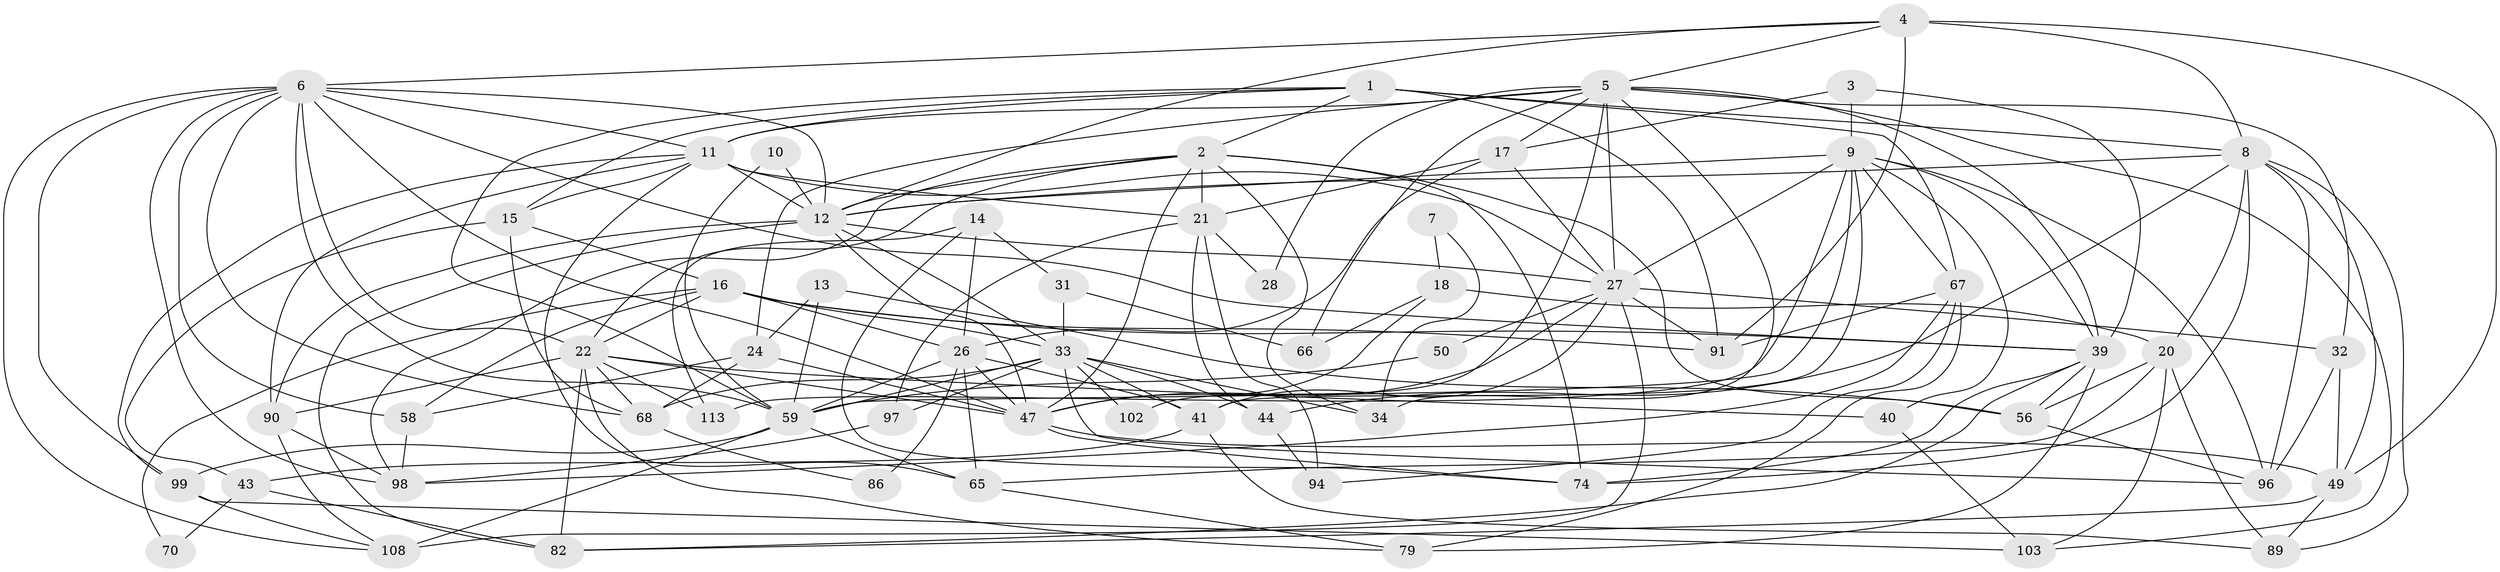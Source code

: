 // original degree distribution, {7: 0.02459016393442623, 5: 0.22131147540983606, 3: 0.2786885245901639, 2: 0.09836065573770492, 4: 0.28688524590163933, 6: 0.09016393442622951}
// Generated by graph-tools (version 1.1) at 2025/14/03/09/25 04:14:57]
// undirected, 61 vertices, 173 edges
graph export_dot {
graph [start="1"]
  node [color=gray90,style=filled];
  1 [super="+69"];
  2 [super="+45+106"];
  3;
  4 [super="+62"];
  5 [super="+25+117"];
  6 [super="+115+88+119"];
  7;
  8 [super="+84+77"];
  9 [super="+19+64"];
  10;
  11 [super="+51"];
  12 [super="+30+53"];
  13 [super="+36"];
  14 [super="+35"];
  15 [super="+95"];
  16 [super="+71"];
  17;
  18;
  20;
  21 [super="+57+23"];
  22 [super="+76+38+75"];
  24;
  26 [super="+48+29"];
  27 [super="+52+73"];
  28;
  31 [super="+61"];
  32;
  33 [super="+81+37"];
  34;
  39 [super="+42+46"];
  40 [super="+121"];
  41 [super="+93"];
  43;
  44 [super="+54"];
  47 [super="+85"];
  49 [super="+63"];
  50;
  56;
  58;
  59 [super="+80"];
  65 [super="+72"];
  66;
  67 [super="+78"];
  68 [super="+116"];
  70;
  74 [super="+107"];
  79;
  82;
  86;
  89;
  90 [super="+101"];
  91;
  94;
  96;
  97;
  98 [super="+120"];
  99;
  102;
  103;
  108 [super="+114"];
  113;
  1 -- 15;
  1 -- 8 [weight=2];
  1 -- 67;
  1 -- 91;
  1 -- 11;
  1 -- 2;
  1 -- 59;
  2 -- 56;
  2 -- 34;
  2 -- 21;
  2 -- 98;
  2 -- 74;
  2 -- 12;
  2 -- 47;
  2 -- 22;
  3 -- 17;
  3 -- 39;
  3 -- 9;
  4 -- 5;
  4 -- 6;
  4 -- 49;
  4 -- 8;
  4 -- 91;
  4 -- 12;
  5 -- 34;
  5 -- 102;
  5 -- 66;
  5 -- 103;
  5 -- 27;
  5 -- 32;
  5 -- 17;
  5 -- 24;
  5 -- 11;
  5 -- 28;
  5 -- 39;
  6 -- 58;
  6 -- 68;
  6 -- 39;
  6 -- 11;
  6 -- 98;
  6 -- 99;
  6 -- 59;
  6 -- 108;
  6 -- 47;
  6 -- 22;
  6 -- 12;
  7 -- 18;
  7 -- 34;
  8 -- 96;
  8 -- 44;
  8 -- 49;
  8 -- 20;
  8 -- 89;
  8 -- 74;
  8 -- 12;
  9 -- 67;
  9 -- 27;
  9 -- 96;
  9 -- 113;
  9 -- 39;
  9 -- 40;
  9 -- 59 [weight=2];
  9 -- 12;
  9 -- 41;
  10 -- 12 [weight=2];
  10 -- 59;
  11 -- 65;
  11 -- 99;
  11 -- 15;
  11 -- 21;
  11 -- 27;
  11 -- 90;
  11 -- 12 [weight=2];
  12 -- 33 [weight=2];
  12 -- 82;
  12 -- 27;
  12 -- 90;
  12 -- 47;
  13 -- 59;
  13 -- 24;
  13 -- 56;
  14 -- 113;
  14 -- 31 [weight=2];
  14 -- 26;
  14 -- 74;
  15 -- 43;
  15 -- 68;
  15 -- 16;
  16 -- 91;
  16 -- 39;
  16 -- 70;
  16 -- 26;
  16 -- 22;
  16 -- 58;
  16 -- 33;
  17 -- 27;
  17 -- 26;
  17 -- 21;
  18 -- 20;
  18 -- 66;
  18 -- 47;
  20 -- 56;
  20 -- 89;
  20 -- 103;
  20 -- 65;
  21 -- 97;
  21 -- 44;
  21 -- 28;
  21 -- 94;
  22 -- 82;
  22 -- 113;
  22 -- 68;
  22 -- 40;
  22 -- 90;
  22 -- 79;
  22 -- 47;
  24 -- 47;
  24 -- 58;
  24 -- 68;
  26 -- 86;
  26 -- 41;
  26 -- 65;
  26 -- 59;
  26 -- 47;
  27 -- 108 [weight=2];
  27 -- 32;
  27 -- 41;
  27 -- 91;
  27 -- 47;
  27 -- 50;
  31 -- 66;
  31 -- 33 [weight=2];
  32 -- 49;
  32 -- 96;
  33 -- 96;
  33 -- 41;
  33 -- 34;
  33 -- 102;
  33 -- 44;
  33 -- 59;
  33 -- 97;
  33 -- 68;
  39 -- 56;
  39 -- 82;
  39 -- 74;
  39 -- 79;
  40 -- 103;
  41 -- 43;
  41 -- 89;
  43 -- 82;
  43 -- 70;
  44 -- 94;
  47 -- 49;
  47 -- 74;
  49 -- 89;
  49 -- 82;
  50 -- 59;
  56 -- 96;
  58 -- 98;
  59 -- 65;
  59 -- 99;
  59 -- 108;
  65 -- 79;
  67 -- 94;
  67 -- 91;
  67 -- 98;
  67 -- 79;
  68 -- 86;
  90 -- 108;
  90 -- 98;
  97 -- 98;
  99 -- 103;
  99 -- 108;
}
